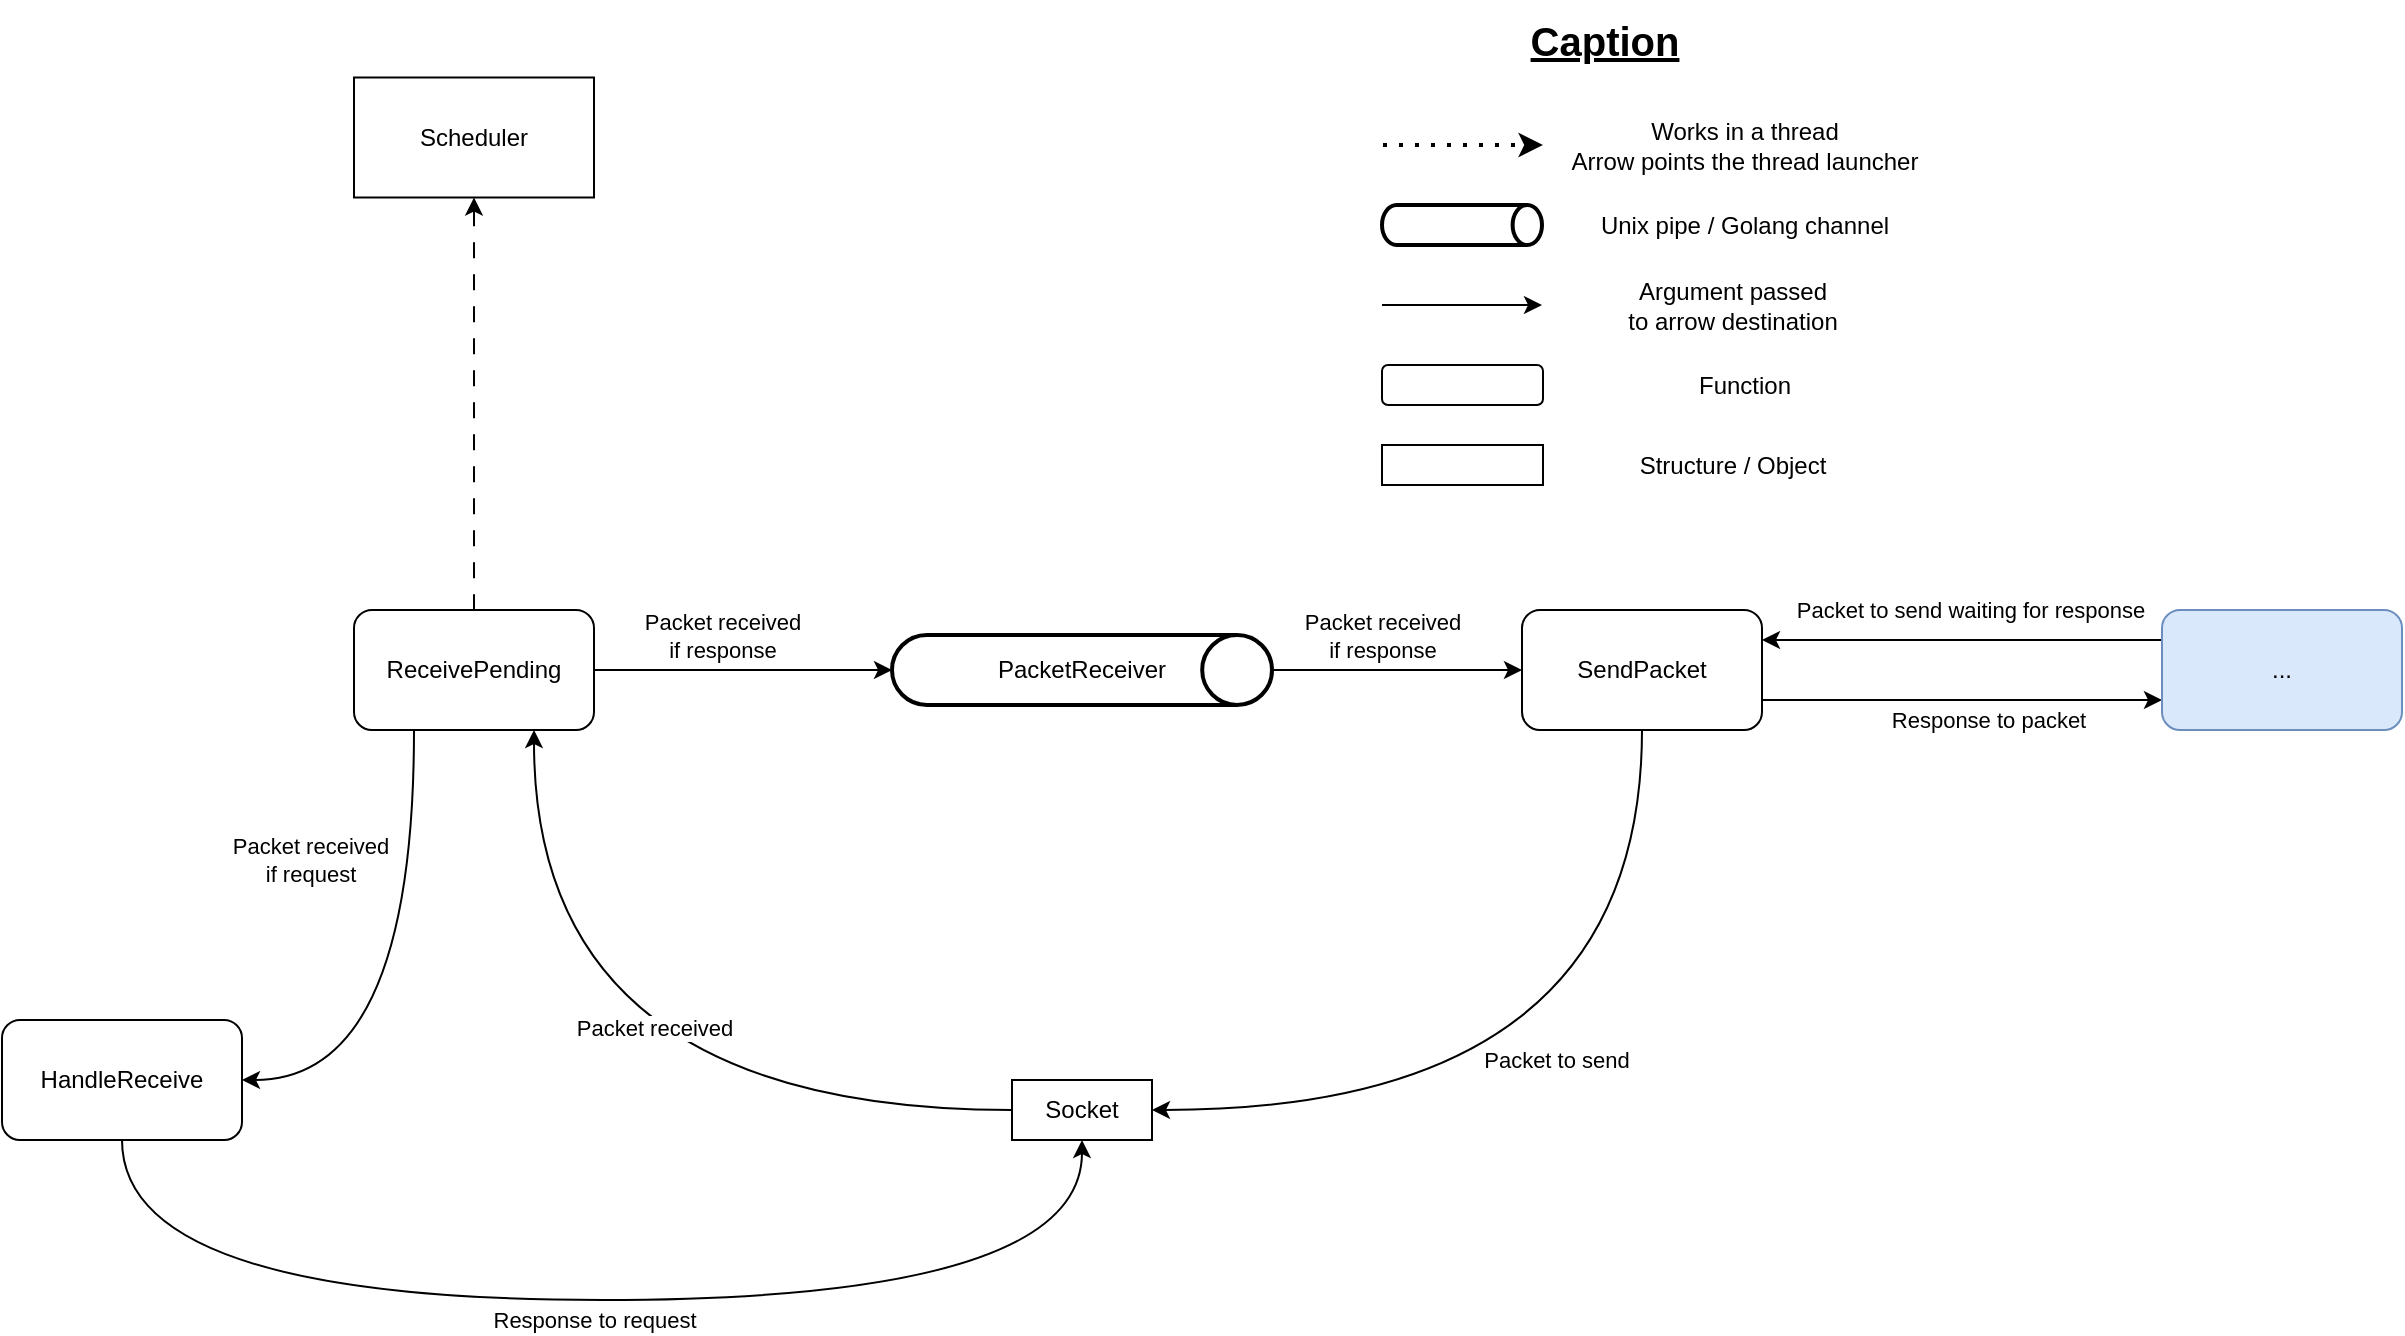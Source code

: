 <mxfile version="22.1.16" type="device">
  <diagram name="Page-1" id="6GWZ8GB9ke-ZuX94Tfkd">
    <mxGraphModel dx="1616" dy="915" grid="1" gridSize="10" guides="1" tooltips="1" connect="1" arrows="1" fold="1" page="1" pageScale="1" pageWidth="827" pageHeight="1169" math="0" shadow="0">
      <root>
        <mxCell id="0" />
        <mxCell id="1" parent="0" />
        <mxCell id="YV2pxjx_i_R8zEDFhrPz-8" style="rounded=0;orthogonalLoop=1;jettySize=auto;html=1;exitX=0.5;exitY=1;exitDx=0;exitDy=0;entryX=0.5;entryY=0;entryDx=0;entryDy=0;endArrow=none;endFill=0;startArrow=classic;startFill=1;dashed=1;dashPattern=8 8;" parent="1" source="YV2pxjx_i_R8zEDFhrPz-1" target="YV2pxjx_i_R8zEDFhrPz-2" edge="1">
          <mxGeometry relative="1" as="geometry" />
        </mxCell>
        <mxCell id="YV2pxjx_i_R8zEDFhrPz-1" value="Scheduler" style="rounded=0;whiteSpace=wrap;html=1;" parent="1" vertex="1">
          <mxGeometry x="466" y="38.75" width="120" height="60" as="geometry" />
        </mxCell>
        <mxCell id="YV2pxjx_i_R8zEDFhrPz-43" style="edgeStyle=orthogonalEdgeStyle;rounded=0;orthogonalLoop=1;jettySize=auto;html=1;entryX=1;entryY=0.5;entryDx=0;entryDy=0;curved=1;exitX=0.25;exitY=1;exitDx=0;exitDy=0;" parent="1" source="YV2pxjx_i_R8zEDFhrPz-2" target="YV2pxjx_i_R8zEDFhrPz-12" edge="1">
          <mxGeometry relative="1" as="geometry" />
        </mxCell>
        <mxCell id="YV2pxjx_i_R8zEDFhrPz-54" value="Packet received&lt;br&gt;if request" style="edgeLabel;html=1;align=center;verticalAlign=middle;resizable=0;points=[];" parent="YV2pxjx_i_R8zEDFhrPz-43" vertex="1" connectable="0">
          <mxGeometry x="-0.257" y="-8" relative="1" as="geometry">
            <mxPoint x="-44" y="-32" as="offset" />
          </mxGeometry>
        </mxCell>
        <mxCell id="YV2pxjx_i_R8zEDFhrPz-2" value="ReceivePending" style="rounded=1;whiteSpace=wrap;html=1;" parent="1" vertex="1">
          <mxGeometry x="466" y="305.0" width="120" height="60" as="geometry" />
        </mxCell>
        <mxCell id="YV2pxjx_i_R8zEDFhrPz-46" style="edgeStyle=orthogonalEdgeStyle;rounded=0;orthogonalLoop=1;jettySize=auto;html=1;entryX=1;entryY=0.5;entryDx=0;entryDy=0;curved=1;exitX=0.5;exitY=1;exitDx=0;exitDy=0;" parent="1" source="YV2pxjx_i_R8zEDFhrPz-3" target="YV2pxjx_i_R8zEDFhrPz-10" edge="1">
          <mxGeometry relative="1" as="geometry" />
        </mxCell>
        <mxCell id="YV2pxjx_i_R8zEDFhrPz-52" value="Packet to send" style="edgeLabel;html=1;align=center;verticalAlign=middle;resizable=0;points=[];" parent="YV2pxjx_i_R8zEDFhrPz-46" vertex="1" connectable="0">
          <mxGeometry x="0.271" y="-21" relative="1" as="geometry">
            <mxPoint x="43" y="-4" as="offset" />
          </mxGeometry>
        </mxCell>
        <mxCell id="MUKrDJCUJMBRWuc6zDxV-15" style="edgeStyle=orthogonalEdgeStyle;rounded=0;orthogonalLoop=1;jettySize=auto;html=1;exitX=1;exitY=0.25;exitDx=0;exitDy=0;endArrow=none;endFill=0;startArrow=classic;startFill=1;entryX=0;entryY=0.25;entryDx=0;entryDy=0;" edge="1" parent="1" source="YV2pxjx_i_R8zEDFhrPz-3" target="MUKrDJCUJMBRWuc6zDxV-21">
          <mxGeometry relative="1" as="geometry">
            <mxPoint x="1360" y="320" as="targetPoint" />
          </mxGeometry>
        </mxCell>
        <mxCell id="MUKrDJCUJMBRWuc6zDxV-17" value="Packet to send waiting for response" style="edgeLabel;html=1;align=center;verticalAlign=middle;resizable=0;points=[];" vertex="1" connectable="0" parent="MUKrDJCUJMBRWuc6zDxV-15">
          <mxGeometry x="-0.118" relative="1" as="geometry">
            <mxPoint x="16" y="-15" as="offset" />
          </mxGeometry>
        </mxCell>
        <mxCell id="MUKrDJCUJMBRWuc6zDxV-16" style="edgeStyle=orthogonalEdgeStyle;rounded=0;orthogonalLoop=1;jettySize=auto;html=1;exitX=1;exitY=0.75;exitDx=0;exitDy=0;entryX=0;entryY=0.75;entryDx=0;entryDy=0;" edge="1" parent="1" source="YV2pxjx_i_R8zEDFhrPz-3" target="MUKrDJCUJMBRWuc6zDxV-21">
          <mxGeometry relative="1" as="geometry">
            <mxPoint x="1360" y="350" as="targetPoint" />
          </mxGeometry>
        </mxCell>
        <mxCell id="MUKrDJCUJMBRWuc6zDxV-18" value="Response to packet" style="edgeLabel;html=1;align=center;verticalAlign=middle;resizable=0;points=[];" vertex="1" connectable="0" parent="MUKrDJCUJMBRWuc6zDxV-16">
          <mxGeometry x="0.132" y="4" relative="1" as="geometry">
            <mxPoint y="14" as="offset" />
          </mxGeometry>
        </mxCell>
        <mxCell id="YV2pxjx_i_R8zEDFhrPz-3" value="SendPacket" style="rounded=1;whiteSpace=wrap;html=1;" parent="1" vertex="1">
          <mxGeometry x="1050" y="305" width="120" height="60" as="geometry" />
        </mxCell>
        <mxCell id="YV2pxjx_i_R8zEDFhrPz-45" style="edgeStyle=orthogonalEdgeStyle;rounded=0;orthogonalLoop=1;jettySize=auto;html=1;entryX=0.75;entryY=1;entryDx=0;entryDy=0;curved=1;" parent="1" source="YV2pxjx_i_R8zEDFhrPz-10" target="YV2pxjx_i_R8zEDFhrPz-2" edge="1">
          <mxGeometry relative="1" as="geometry" />
        </mxCell>
        <mxCell id="YV2pxjx_i_R8zEDFhrPz-53" value="Packet received" style="edgeLabel;html=1;align=center;verticalAlign=middle;resizable=0;points=[];" parent="YV2pxjx_i_R8zEDFhrPz-45" vertex="1" connectable="0">
          <mxGeometry x="0.141" y="-20" relative="1" as="geometry">
            <mxPoint x="40" y="-36" as="offset" />
          </mxGeometry>
        </mxCell>
        <mxCell id="YV2pxjx_i_R8zEDFhrPz-10" value="Socket" style="rounded=0;whiteSpace=wrap;html=1;" parent="1" vertex="1">
          <mxGeometry x="795" y="540" width="70" height="30" as="geometry" />
        </mxCell>
        <mxCell id="MUKrDJCUJMBRWuc6zDxV-11" style="edgeStyle=orthogonalEdgeStyle;rounded=0;orthogonalLoop=1;jettySize=auto;html=1;curved=1;entryX=0.5;entryY=1;entryDx=0;entryDy=0;" edge="1" parent="1" source="YV2pxjx_i_R8zEDFhrPz-12" target="YV2pxjx_i_R8zEDFhrPz-10">
          <mxGeometry relative="1" as="geometry">
            <mxPoint x="390" y="700" as="targetPoint" />
            <Array as="points">
              <mxPoint x="350" y="650" />
              <mxPoint x="830" y="650" />
            </Array>
          </mxGeometry>
        </mxCell>
        <mxCell id="MUKrDJCUJMBRWuc6zDxV-12" value="Response to request" style="edgeLabel;html=1;align=center;verticalAlign=middle;resizable=0;points=[];" vertex="1" connectable="0" parent="MUKrDJCUJMBRWuc6zDxV-11">
          <mxGeometry x="-0.462" y="12" relative="1" as="geometry">
            <mxPoint x="144" y="22" as="offset" />
          </mxGeometry>
        </mxCell>
        <mxCell id="YV2pxjx_i_R8zEDFhrPz-12" value="HandleReceive" style="rounded=1;whiteSpace=wrap;html=1;" parent="1" vertex="1">
          <mxGeometry x="290" y="510.0" width="120" height="60" as="geometry" />
        </mxCell>
        <mxCell id="YV2pxjx_i_R8zEDFhrPz-57" value="" style="endArrow=classic;dashed=1;html=1;dashPattern=1 3;strokeWidth=2;rounded=0;startArrow=none;startFill=0;endFill=1;" parent="1" edge="1">
          <mxGeometry width="50" height="50" relative="1" as="geometry">
            <mxPoint x="980.5" y="72.5" as="sourcePoint" />
            <mxPoint x="1060.5" y="72.5" as="targetPoint" />
          </mxGeometry>
        </mxCell>
        <mxCell id="YV2pxjx_i_R8zEDFhrPz-59" value="&lt;font style=&quot;font-size: 20px;&quot;&gt;&lt;b&gt;&lt;u&gt;Caption&lt;/u&gt;&lt;/b&gt;&lt;/font&gt;" style="text;html=1;align=center;verticalAlign=middle;resizable=0;points=[];autosize=1;strokeColor=none;fillColor=none;" parent="1" vertex="1">
          <mxGeometry x="1040.5" width="100" height="40" as="geometry" />
        </mxCell>
        <mxCell id="YV2pxjx_i_R8zEDFhrPz-61" value="Works in a thread&lt;br&gt;Arrow points the thread launcher" style="text;html=1;align=center;verticalAlign=middle;resizable=0;points=[];autosize=1;strokeColor=none;fillColor=none;" parent="1" vertex="1">
          <mxGeometry x="1060.5" y="52.5" width="200" height="40" as="geometry" />
        </mxCell>
        <mxCell id="YV2pxjx_i_R8zEDFhrPz-62" value="" style="strokeWidth=2;html=1;shape=mxgraph.flowchart.direct_data;whiteSpace=wrap;" parent="1" vertex="1">
          <mxGeometry x="980" y="102.5" width="80" height="20" as="geometry" />
        </mxCell>
        <mxCell id="YV2pxjx_i_R8zEDFhrPz-63" value="Unix pipe / Golang channel" style="text;html=1;align=center;verticalAlign=middle;resizable=0;points=[];autosize=1;strokeColor=none;fillColor=none;" parent="1" vertex="1">
          <mxGeometry x="1075.5" y="97.5" width="170" height="30" as="geometry" />
        </mxCell>
        <mxCell id="YV2pxjx_i_R8zEDFhrPz-64" value="" style="endArrow=classic;html=1;rounded=0;" parent="1" edge="1">
          <mxGeometry width="50" height="50" relative="1" as="geometry">
            <mxPoint x="980" y="152.5" as="sourcePoint" />
            <mxPoint x="1060" y="152.5" as="targetPoint" />
          </mxGeometry>
        </mxCell>
        <mxCell id="YV2pxjx_i_R8zEDFhrPz-65" value="Argument passed &lt;br&gt;to arrow destination" style="text;html=1;align=center;verticalAlign=middle;resizable=0;points=[];autosize=1;strokeColor=none;fillColor=none;" parent="1" vertex="1">
          <mxGeometry x="1089.5" y="132.5" width="130" height="40" as="geometry" />
        </mxCell>
        <mxCell id="YV2pxjx_i_R8zEDFhrPz-66" value="" style="rounded=1;whiteSpace=wrap;html=1;" parent="1" vertex="1">
          <mxGeometry x="980" y="182.5" width="80.5" height="20" as="geometry" />
        </mxCell>
        <mxCell id="YV2pxjx_i_R8zEDFhrPz-67" value="Function" style="text;html=1;align=center;verticalAlign=middle;resizable=0;points=[];autosize=1;strokeColor=none;fillColor=none;" parent="1" vertex="1">
          <mxGeometry x="1125.5" y="177.5" width="70" height="30" as="geometry" />
        </mxCell>
        <mxCell id="YV2pxjx_i_R8zEDFhrPz-68" value="" style="rounded=0;whiteSpace=wrap;html=1;" parent="1" vertex="1">
          <mxGeometry x="980" y="222.5" width="80.5" height="20" as="geometry" />
        </mxCell>
        <mxCell id="YV2pxjx_i_R8zEDFhrPz-69" value="Structure / Object" style="text;html=1;align=center;verticalAlign=middle;resizable=0;points=[];autosize=1;strokeColor=none;fillColor=none;" parent="1" vertex="1">
          <mxGeometry x="1094.5" y="217.5" width="120" height="30" as="geometry" />
        </mxCell>
        <mxCell id="MUKrDJCUJMBRWuc6zDxV-3" style="edgeStyle=orthogonalEdgeStyle;rounded=0;orthogonalLoop=1;jettySize=auto;html=1;entryX=0;entryY=0.5;entryDx=0;entryDy=0;" edge="1" parent="1" source="MUKrDJCUJMBRWuc6zDxV-1" target="YV2pxjx_i_R8zEDFhrPz-3">
          <mxGeometry relative="1" as="geometry" />
        </mxCell>
        <mxCell id="MUKrDJCUJMBRWuc6zDxV-13" value="Packet received&lt;br style=&quot;border-color: var(--border-color);&quot;&gt;if response" style="edgeLabel;html=1;align=center;verticalAlign=middle;resizable=0;points=[];" vertex="1" connectable="0" parent="MUKrDJCUJMBRWuc6zDxV-3">
          <mxGeometry x="-0.389" y="1" relative="1" as="geometry">
            <mxPoint x="17" y="-16" as="offset" />
          </mxGeometry>
        </mxCell>
        <mxCell id="MUKrDJCUJMBRWuc6zDxV-1" value="&lt;div style=&quot;&quot;&gt;&lt;pre style=&quot;&quot;&gt;&lt;font style=&quot;background-color: rgb(255, 255, 255);&quot; face=&quot;Helvetica&quot;&gt;PacketReceiver&lt;/font&gt;&lt;/pre&gt;&lt;/div&gt;" style="strokeWidth=2;html=1;shape=mxgraph.flowchart.direct_data;whiteSpace=wrap;" vertex="1" parent="1">
          <mxGeometry x="735" y="317.5" width="190" height="35" as="geometry" />
        </mxCell>
        <mxCell id="MUKrDJCUJMBRWuc6zDxV-2" style="edgeStyle=orthogonalEdgeStyle;rounded=0;orthogonalLoop=1;jettySize=auto;html=1;entryX=0;entryY=0.5;entryDx=0;entryDy=0;entryPerimeter=0;" edge="1" parent="1" source="YV2pxjx_i_R8zEDFhrPz-2" target="MUKrDJCUJMBRWuc6zDxV-1">
          <mxGeometry relative="1" as="geometry" />
        </mxCell>
        <mxCell id="MUKrDJCUJMBRWuc6zDxV-5" value="Packet received&lt;br&gt;if response" style="edgeLabel;html=1;align=center;verticalAlign=middle;resizable=0;points=[];" vertex="1" connectable="0" parent="MUKrDJCUJMBRWuc6zDxV-2">
          <mxGeometry x="-0.145" y="2" relative="1" as="geometry">
            <mxPoint y="-15" as="offset" />
          </mxGeometry>
        </mxCell>
        <mxCell id="MUKrDJCUJMBRWuc6zDxV-21" value="..." style="rounded=1;whiteSpace=wrap;html=1;fillColor=#dae8fc;strokeColor=#6c8ebf;" vertex="1" parent="1">
          <mxGeometry x="1370" y="305" width="120" height="60" as="geometry" />
        </mxCell>
      </root>
    </mxGraphModel>
  </diagram>
</mxfile>
